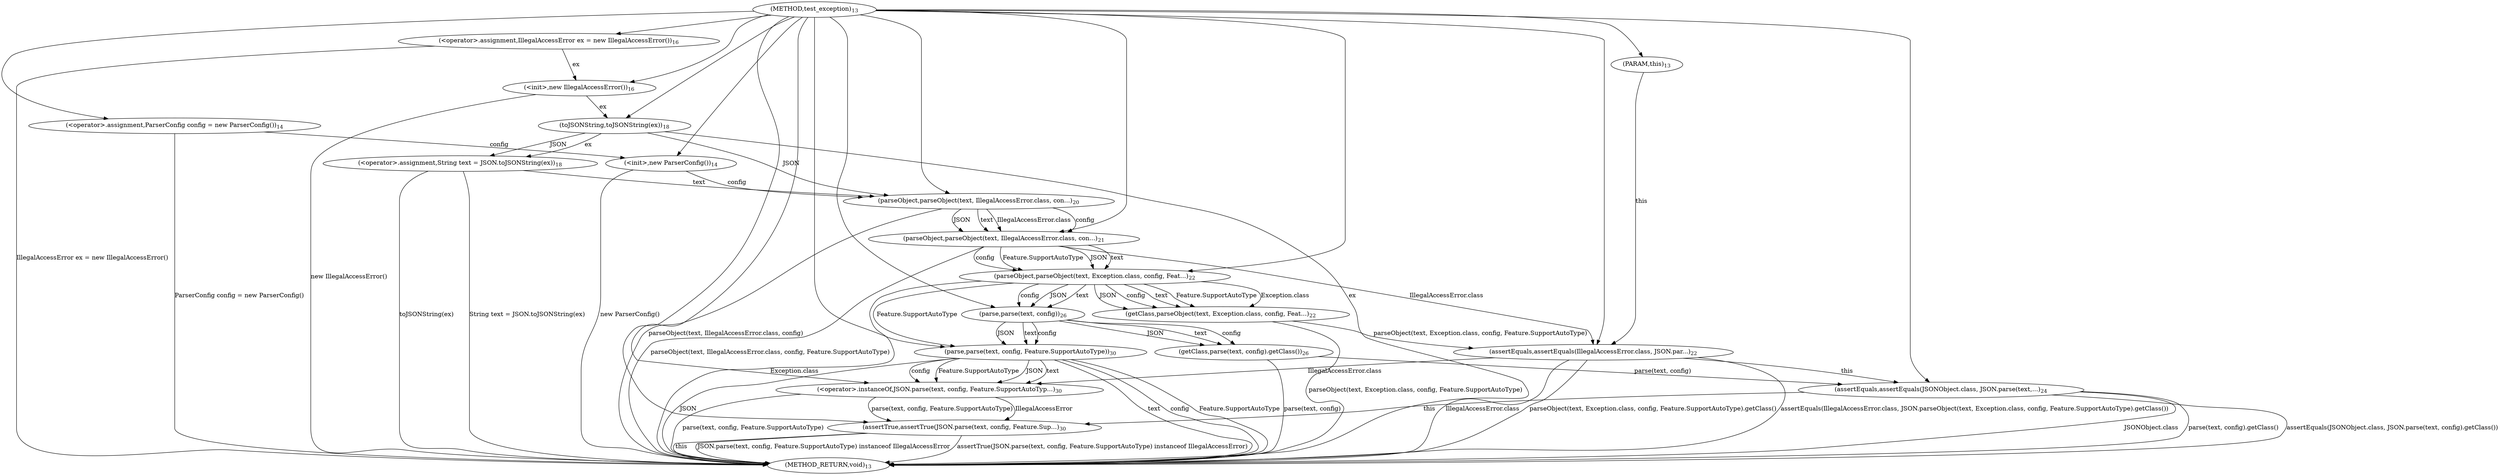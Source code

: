 digraph "test_exception" {  
"11" [label = <(METHOD,test_exception)<SUB>13</SUB>> ]
"84" [label = <(METHOD_RETURN,void)<SUB>13</SUB>> ]
"4" [label = <(PARAM,this)<SUB>13</SUB>> ]
"14" [label = <(&lt;operator&gt;.assignment,ParserConfig config = new ParserConfig())<SUB>14</SUB>> ]
"17" [label = <(&lt;init&gt;,new ParserConfig())<SUB>14</SUB>> ]
"20" [label = <(&lt;operator&gt;.assignment,IllegalAccessError ex = new IllegalAccessError())<SUB>16</SUB>> ]
"23" [label = <(&lt;init&gt;,new IllegalAccessError())<SUB>16</SUB>> ]
"26" [label = <(&lt;operator&gt;.assignment,String text = JSON.toJSONString(ex))<SUB>18</SUB>> ]
"31" [label = <(parseObject,parseObject(text, IllegalAccessError.class, con...)<SUB>20</SUB>> ]
"38" [label = <(parseObject,parseObject(text, IllegalAccessError.class, con...)<SUB>21</SUB>> ]
"48" [label = <(assertEquals,assertEquals(IllegalAccessError.class, JSON.par...)<SUB>22</SUB>> ]
"63" [label = <(assertEquals,assertEquals(JSONObject.class, JSON.parse(text,...)<SUB>24</SUB>> ]
"72" [label = <(assertTrue,assertTrue(JSON.parse(text, config, Feature.Sup...)<SUB>30</SUB>> ]
"14" [label = <(&lt;operator&gt;.assignment,ParserConfig config = new ParserConfig())<SUB>14</SUB>> ]
"14" [label = <(&lt;operator&gt;.assignment,ParserConfig config = new ParserConfig())<SUB>14</SUB>> ]
"17" [label = <(&lt;init&gt;,new ParserConfig())<SUB>14</SUB>> ]
"20" [label = <(&lt;operator&gt;.assignment,IllegalAccessError ex = new IllegalAccessError())<SUB>16</SUB>> ]
"20" [label = <(&lt;operator&gt;.assignment,IllegalAccessError ex = new IllegalAccessError())<SUB>16</SUB>> ]
"23" [label = <(&lt;init&gt;,new IllegalAccessError())<SUB>16</SUB>> ]
"26" [label = <(&lt;operator&gt;.assignment,String text = JSON.toJSONString(ex))<SUB>18</SUB>> ]
"26" [label = <(&lt;operator&gt;.assignment,String text = JSON.toJSONString(ex))<SUB>18</SUB>> ]
"31" [label = <(parseObject,parseObject(text, IllegalAccessError.class, con...)<SUB>20</SUB>> ]
"31" [label = <(parseObject,parseObject(text, IllegalAccessError.class, con...)<SUB>20</SUB>> ]
"31" [label = <(parseObject,parseObject(text, IllegalAccessError.class, con...)<SUB>20</SUB>> ]
"31" [label = <(parseObject,parseObject(text, IllegalAccessError.class, con...)<SUB>20</SUB>> ]
"38" [label = <(parseObject,parseObject(text, IllegalAccessError.class, con...)<SUB>21</SUB>> ]
"38" [label = <(parseObject,parseObject(text, IllegalAccessError.class, con...)<SUB>21</SUB>> ]
"38" [label = <(parseObject,parseObject(text, IllegalAccessError.class, con...)<SUB>21</SUB>> ]
"38" [label = <(parseObject,parseObject(text, IllegalAccessError.class, con...)<SUB>21</SUB>> ]
"38" [label = <(parseObject,parseObject(text, IllegalAccessError.class, con...)<SUB>21</SUB>> ]
"48" [label = <(assertEquals,assertEquals(IllegalAccessError.class, JSON.par...)<SUB>22</SUB>> ]
"48" [label = <(assertEquals,assertEquals(IllegalAccessError.class, JSON.par...)<SUB>22</SUB>> ]
"48" [label = <(assertEquals,assertEquals(IllegalAccessError.class, JSON.par...)<SUB>22</SUB>> ]
"63" [label = <(assertEquals,assertEquals(JSONObject.class, JSON.parse(text,...)<SUB>24</SUB>> ]
"63" [label = <(assertEquals,assertEquals(JSONObject.class, JSON.parse(text,...)<SUB>24</SUB>> ]
"63" [label = <(assertEquals,assertEquals(JSONObject.class, JSON.parse(text,...)<SUB>24</SUB>> ]
"72" [label = <(assertTrue,assertTrue(JSON.parse(text, config, Feature.Sup...)<SUB>30</SUB>> ]
"72" [label = <(assertTrue,assertTrue(JSON.parse(text, config, Feature.Sup...)<SUB>30</SUB>> ]
"28" [label = <(toJSONString,toJSONString(ex))<SUB>18</SUB>> ]
"28" [label = <(toJSONString,toJSONString(ex))<SUB>18</SUB>> ]
"52" [label = <(getClass,parseObject(text, Exception.class, config, Feat...)<SUB>22</SUB>> ]
"67" [label = <(getClass,parse(text, config).getClass())<SUB>26</SUB>> ]
"73" [label = <(&lt;operator&gt;.instanceOf,JSON.parse(text, config, Feature.SupportAutoTyp...)<SUB>30</SUB>> ]
"73" [label = <(&lt;operator&gt;.instanceOf,JSON.parse(text, config, Feature.SupportAutoTyp...)<SUB>30</SUB>> ]
"53" [label = <(parseObject,parseObject(text, Exception.class, config, Feat...)<SUB>22</SUB>> ]
"53" [label = <(parseObject,parseObject(text, Exception.class, config, Feat...)<SUB>22</SUB>> ]
"53" [label = <(parseObject,parseObject(text, Exception.class, config, Feat...)<SUB>22</SUB>> ]
"53" [label = <(parseObject,parseObject(text, Exception.class, config, Feat...)<SUB>22</SUB>> ]
"53" [label = <(parseObject,parseObject(text, Exception.class, config, Feat...)<SUB>22</SUB>> ]
"68" [label = <(parse,parse(text, config))<SUB>26</SUB>> ]
"68" [label = <(parse,parse(text, config))<SUB>26</SUB>> ]
"68" [label = <(parse,parse(text, config))<SUB>26</SUB>> ]
"74" [label = <(parse,parse(text, config, Feature.SupportAutoType))<SUB>30</SUB>> ]
"74" [label = <(parse,parse(text, config, Feature.SupportAutoType))<SUB>30</SUB>> ]
"74" [label = <(parse,parse(text, config, Feature.SupportAutoType))<SUB>30</SUB>> ]
"74" [label = <(parse,parse(text, config, Feature.SupportAutoType))<SUB>30</SUB>> ]
  "14" -> "84"  [ label = "ParserConfig config = new ParserConfig()"] 
  "17" -> "84"  [ label = "new ParserConfig()"] 
  "20" -> "84"  [ label = "IllegalAccessError ex = new IllegalAccessError()"] 
  "23" -> "84"  [ label = "new IllegalAccessError()"] 
  "28" -> "84"  [ label = "ex"] 
  "26" -> "84"  [ label = "toJSONString(ex)"] 
  "26" -> "84"  [ label = "String text = JSON.toJSONString(ex)"] 
  "31" -> "84"  [ label = "parseObject(text, IllegalAccessError.class, config)"] 
  "38" -> "84"  [ label = "parseObject(text, IllegalAccessError.class, config, Feature.SupportAutoType)"] 
  "48" -> "84"  [ label = "IllegalAccessError.class"] 
  "53" -> "84"  [ label = "Exception.class"] 
  "52" -> "84"  [ label = "parseObject(text, Exception.class, config, Feature.SupportAutoType)"] 
  "48" -> "84"  [ label = "parseObject(text, Exception.class, config, Feature.SupportAutoType).getClass()"] 
  "48" -> "84"  [ label = "assertEquals(IllegalAccessError.class, JSON.parseObject(text, Exception.class, config, Feature.SupportAutoType).getClass())"] 
  "63" -> "84"  [ label = "JSONObject.class"] 
  "67" -> "84"  [ label = "parse(text, config)"] 
  "63" -> "84"  [ label = "parse(text, config).getClass()"] 
  "63" -> "84"  [ label = "assertEquals(JSONObject.class, JSON.parse(text, config).getClass())"] 
  "72" -> "84"  [ label = "this"] 
  "74" -> "84"  [ label = "JSON"] 
  "74" -> "84"  [ label = "text"] 
  "74" -> "84"  [ label = "config"] 
  "74" -> "84"  [ label = "Feature.SupportAutoType"] 
  "73" -> "84"  [ label = "parse(text, config, Feature.SupportAutoType)"] 
  "72" -> "84"  [ label = "JSON.parse(text, config, Feature.SupportAutoType) instanceof IllegalAccessError"] 
  "72" -> "84"  [ label = "assertTrue(JSON.parse(text, config, Feature.SupportAutoType) instanceof IllegalAccessError)"] 
  "11" -> "4" 
  "11" -> "14" 
  "11" -> "20" 
  "28" -> "26"  [ label = "JSON"] 
  "28" -> "26"  [ label = "ex"] 
  "14" -> "17"  [ label = "config"] 
  "11" -> "17" 
  "20" -> "23"  [ label = "ex"] 
  "11" -> "23" 
  "28" -> "31"  [ label = "JSON"] 
  "11" -> "31" 
  "26" -> "31"  [ label = "text"] 
  "17" -> "31"  [ label = "config"] 
  "31" -> "38"  [ label = "JSON"] 
  "11" -> "38" 
  "31" -> "38"  [ label = "text"] 
  "31" -> "38"  [ label = "IllegalAccessError.class"] 
  "31" -> "38"  [ label = "config"] 
  "4" -> "48"  [ label = "this"] 
  "11" -> "48" 
  "38" -> "48"  [ label = "IllegalAccessError.class"] 
  "52" -> "48"  [ label = "parseObject(text, Exception.class, config, Feature.SupportAutoType)"] 
  "48" -> "63"  [ label = "this"] 
  "11" -> "63" 
  "67" -> "63"  [ label = "parse(text, config)"] 
  "63" -> "72"  [ label = "this"] 
  "11" -> "72" 
  "73" -> "72"  [ label = "parse(text, config, Feature.SupportAutoType)"] 
  "73" -> "72"  [ label = "IllegalAccessError"] 
  "11" -> "28" 
  "23" -> "28"  [ label = "ex"] 
  "53" -> "52"  [ label = "Exception.class"] 
  "53" -> "52"  [ label = "JSON"] 
  "53" -> "52"  [ label = "config"] 
  "53" -> "52"  [ label = "text"] 
  "53" -> "52"  [ label = "Feature.SupportAutoType"] 
  "68" -> "67"  [ label = "JSON"] 
  "68" -> "67"  [ label = "text"] 
  "68" -> "67"  [ label = "config"] 
  "74" -> "73"  [ label = "JSON"] 
  "74" -> "73"  [ label = "text"] 
  "74" -> "73"  [ label = "config"] 
  "74" -> "73"  [ label = "Feature.SupportAutoType"] 
  "48" -> "73"  [ label = "IllegalAccessError.class"] 
  "11" -> "73" 
  "38" -> "53"  [ label = "JSON"] 
  "11" -> "53" 
  "38" -> "53"  [ label = "text"] 
  "38" -> "53"  [ label = "config"] 
  "38" -> "53"  [ label = "Feature.SupportAutoType"] 
  "53" -> "68"  [ label = "JSON"] 
  "11" -> "68" 
  "53" -> "68"  [ label = "text"] 
  "53" -> "68"  [ label = "config"] 
  "68" -> "74"  [ label = "JSON"] 
  "11" -> "74" 
  "68" -> "74"  [ label = "text"] 
  "68" -> "74"  [ label = "config"] 
  "53" -> "74"  [ label = "Feature.SupportAutoType"] 
}
